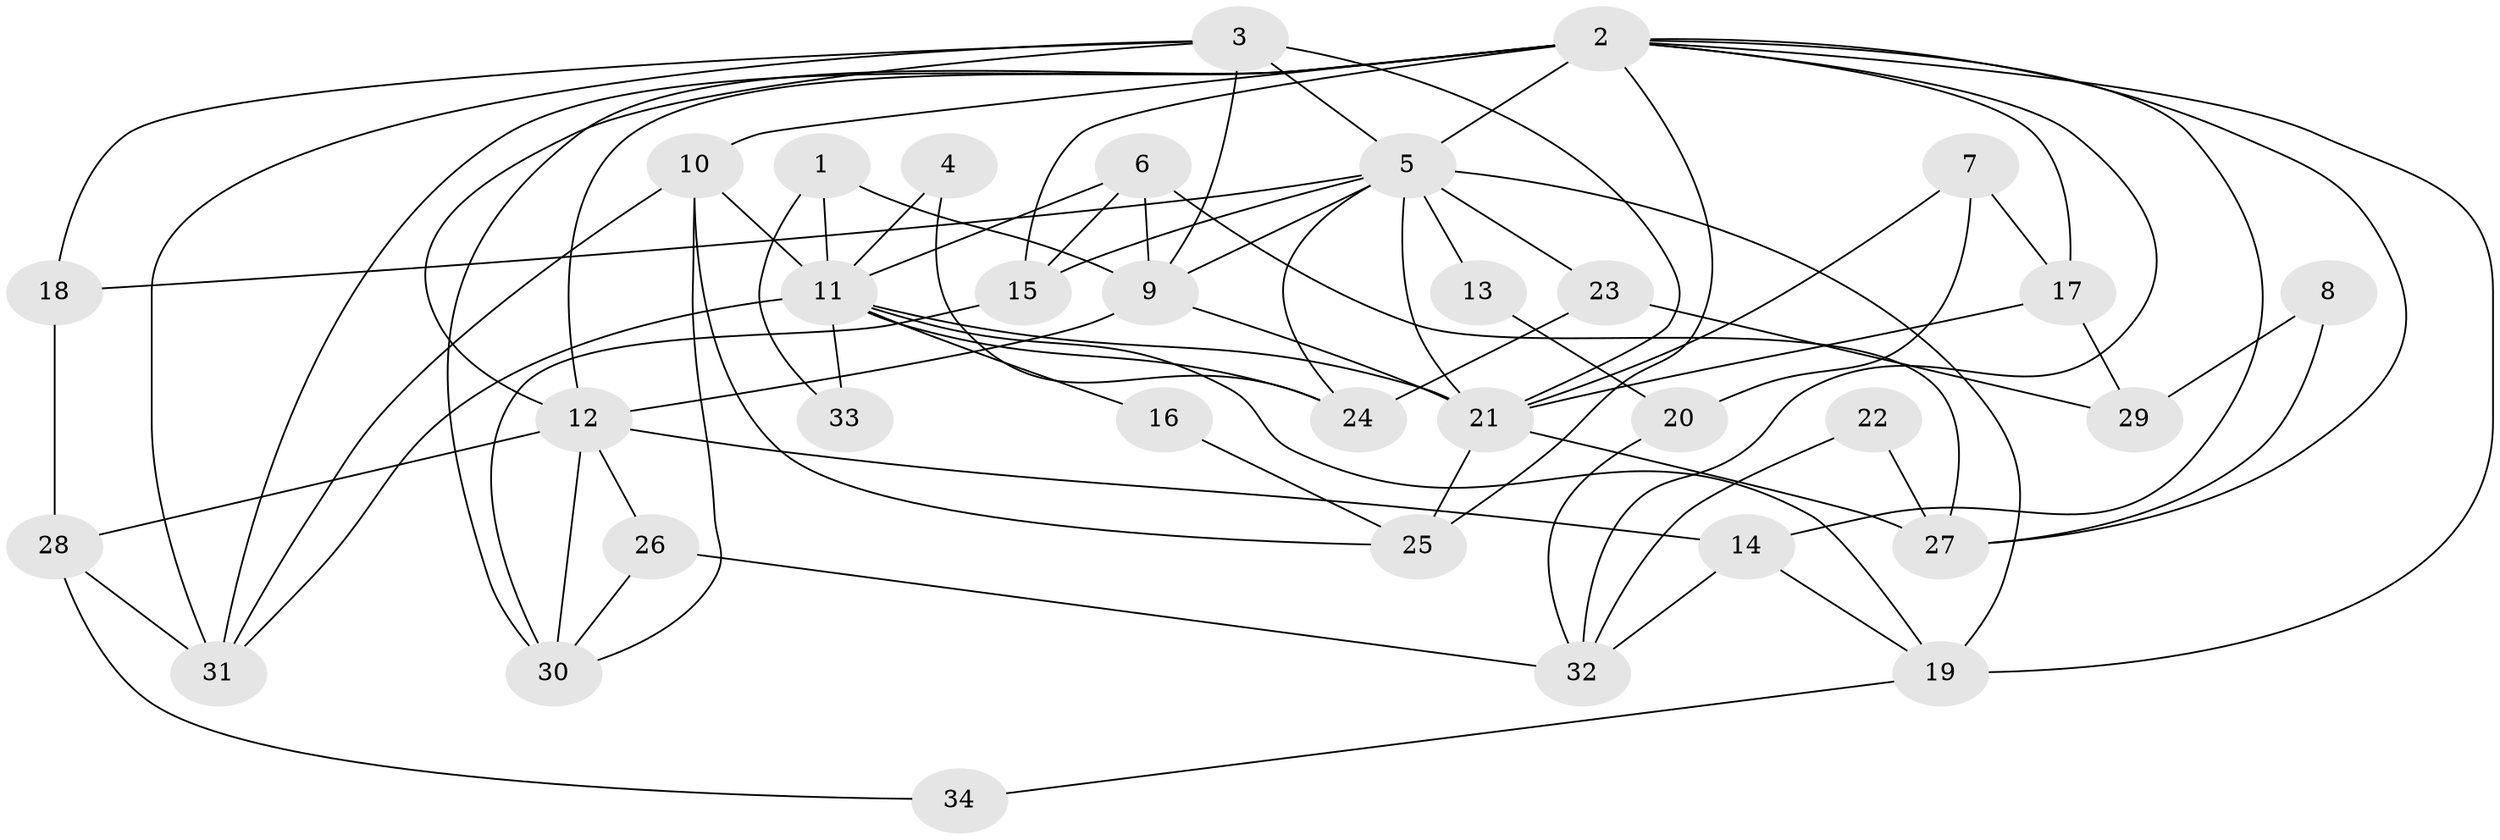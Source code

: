 // original degree distribution, {3: 0.31343283582089554, 4: 0.22388059701492538, 2: 0.13432835820895522, 5: 0.16417910447761194, 6: 0.1044776119402985, 7: 0.029850746268656716, 8: 0.029850746268656716}
// Generated by graph-tools (version 1.1) at 2025/35/03/09/25 02:35:59]
// undirected, 34 vertices, 76 edges
graph export_dot {
graph [start="1"]
  node [color=gray90,style=filled];
  1;
  2;
  3;
  4;
  5;
  6;
  7;
  8;
  9;
  10;
  11;
  12;
  13;
  14;
  15;
  16;
  17;
  18;
  19;
  20;
  21;
  22;
  23;
  24;
  25;
  26;
  27;
  28;
  29;
  30;
  31;
  32;
  33;
  34;
  1 -- 9 [weight=1.0];
  1 -- 11 [weight=1.0];
  1 -- 33 [weight=1.0];
  2 -- 5 [weight=3.0];
  2 -- 10 [weight=1.0];
  2 -- 12 [weight=1.0];
  2 -- 14 [weight=1.0];
  2 -- 15 [weight=2.0];
  2 -- 17 [weight=1.0];
  2 -- 19 [weight=1.0];
  2 -- 25 [weight=4.0];
  2 -- 27 [weight=1.0];
  2 -- 30 [weight=1.0];
  2 -- 31 [weight=1.0];
  2 -- 32 [weight=1.0];
  3 -- 5 [weight=3.0];
  3 -- 9 [weight=1.0];
  3 -- 12 [weight=3.0];
  3 -- 18 [weight=1.0];
  3 -- 21 [weight=2.0];
  3 -- 31 [weight=1.0];
  4 -- 11 [weight=1.0];
  4 -- 24 [weight=1.0];
  5 -- 9 [weight=1.0];
  5 -- 13 [weight=1.0];
  5 -- 15 [weight=1.0];
  5 -- 18 [weight=1.0];
  5 -- 19 [weight=2.0];
  5 -- 21 [weight=1.0];
  5 -- 23 [weight=2.0];
  5 -- 24 [weight=1.0];
  6 -- 9 [weight=2.0];
  6 -- 11 [weight=1.0];
  6 -- 15 [weight=2.0];
  6 -- 27 [weight=1.0];
  7 -- 17 [weight=1.0];
  7 -- 20 [weight=1.0];
  7 -- 21 [weight=1.0];
  8 -- 27 [weight=1.0];
  8 -- 29 [weight=1.0];
  9 -- 12 [weight=1.0];
  9 -- 21 [weight=2.0];
  10 -- 11 [weight=2.0];
  10 -- 25 [weight=1.0];
  10 -- 30 [weight=1.0];
  10 -- 31 [weight=1.0];
  11 -- 16 [weight=1.0];
  11 -- 19 [weight=1.0];
  11 -- 21 [weight=3.0];
  11 -- 24 [weight=1.0];
  11 -- 31 [weight=1.0];
  11 -- 33 [weight=1.0];
  12 -- 14 [weight=1.0];
  12 -- 26 [weight=1.0];
  12 -- 28 [weight=1.0];
  12 -- 30 [weight=1.0];
  13 -- 20 [weight=1.0];
  14 -- 19 [weight=1.0];
  14 -- 32 [weight=1.0];
  15 -- 30 [weight=1.0];
  16 -- 25 [weight=2.0];
  17 -- 21 [weight=2.0];
  17 -- 29 [weight=1.0];
  18 -- 28 [weight=1.0];
  19 -- 34 [weight=1.0];
  20 -- 32 [weight=1.0];
  21 -- 25 [weight=1.0];
  21 -- 27 [weight=1.0];
  22 -- 27 [weight=1.0];
  22 -- 32 [weight=1.0];
  23 -- 24 [weight=1.0];
  23 -- 29 [weight=1.0];
  26 -- 30 [weight=1.0];
  26 -- 32 [weight=1.0];
  28 -- 31 [weight=1.0];
  28 -- 34 [weight=1.0];
}
